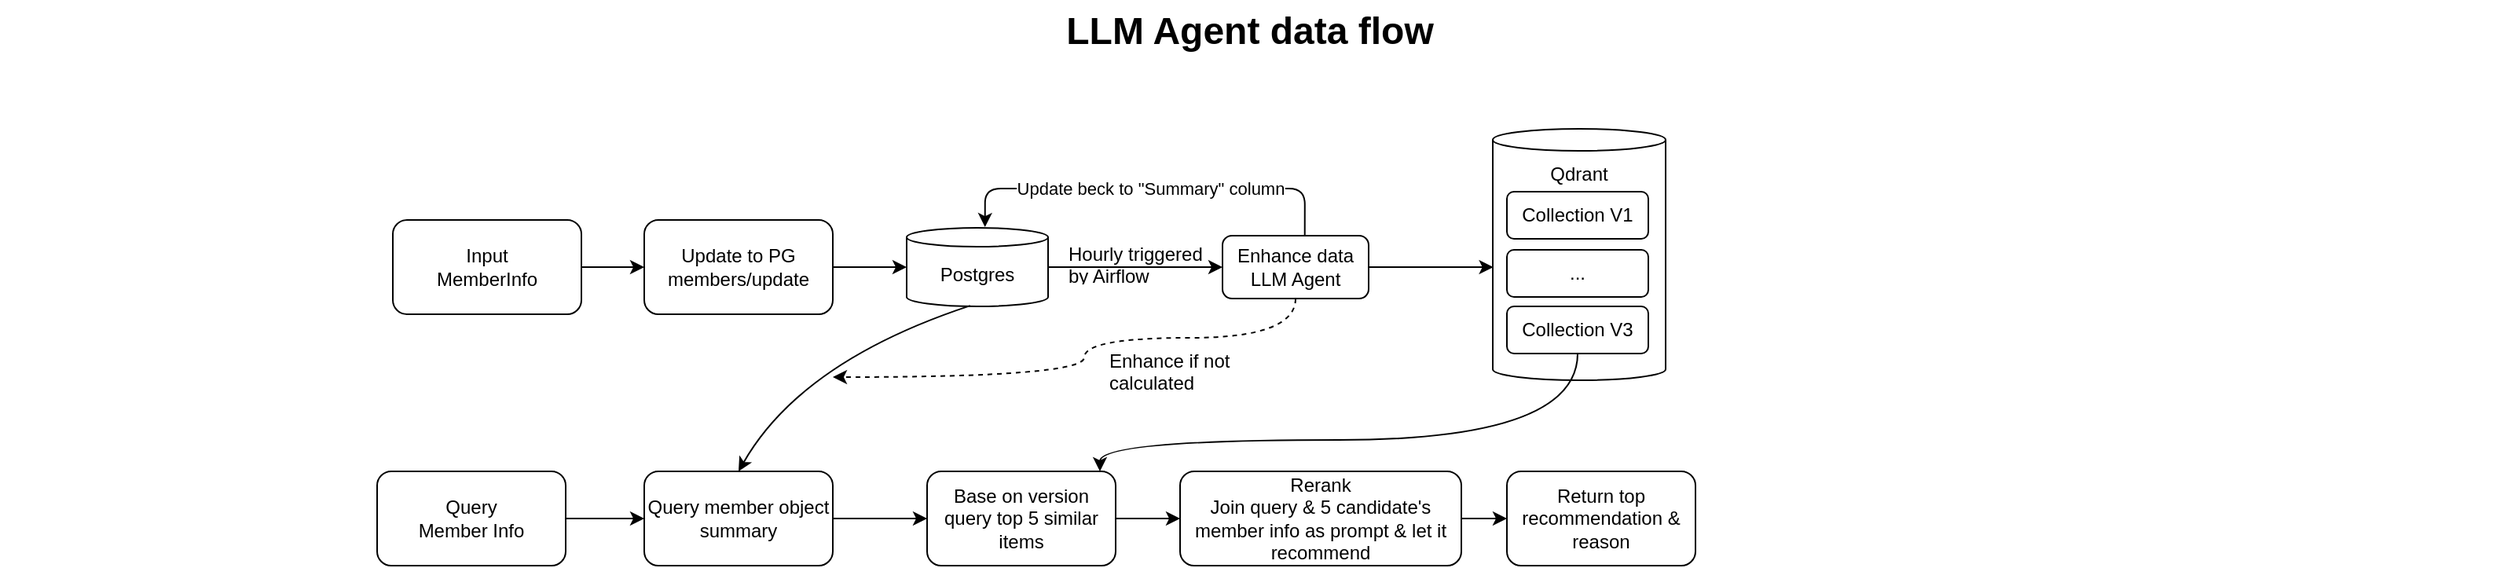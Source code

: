 <mxfile version="24.7.12">
  <diagram name="Page-1" id="74b105a0-9070-1c63-61bc-23e55f88626e">
    <mxGraphModel dx="1137" dy="728" grid="1" gridSize="10" guides="1" tooltips="1" connect="1" arrows="1" fold="1" page="1" pageScale="1.5" pageWidth="1169" pageHeight="826" background="none" math="0" shadow="0">
      <root>
        <mxCell id="0" style=";html=1;" />
        <mxCell id="1" style=";html=1;" parent="0" />
        <mxCell id="10b056a9c633e61c-28" style="edgeStyle=orthogonalEdgeStyle;rounded=0;html=1;endArrow=block;endFill=1;jettySize=auto;orthogonalLoop=1;strokeWidth=2;startArrow=none;startFill=0;" parent="1" source="10b056a9c633e61c-10" edge="1">
          <mxGeometry relative="1" as="geometry">
            <Array as="points">
              <mxPoint x="1267" y="310" />
              <mxPoint x="247" y="310" />
            </Array>
            <mxPoint x="247" y="590" as="targetPoint" />
          </mxGeometry>
        </mxCell>
        <mxCell id="10b056a9c633e61c-29" style="edgeStyle=orthogonalEdgeStyle;rounded=0;html=1;endArrow=block;endFill=1;jettySize=auto;orthogonalLoop=1;fontSize=12;strokeWidth=2;startArrow=none;startFill=0;" parent="1" source="10b056a9c633e61c-15" edge="1">
          <mxGeometry relative="1" as="geometry">
            <Array as="points">
              <mxPoint x="1507" y="310" />
              <mxPoint x="247" y="310" />
            </Array>
            <mxPoint x="247" y="590" as="targetPoint" />
          </mxGeometry>
        </mxCell>
        <mxCell id="10b056a9c633e61c-30" value="LLM Agent data flow" style="text;strokeColor=none;fillColor=none;html=1;fontSize=24;fontStyle=1;verticalAlign=middle;align=center;" parent="1" vertex="1">
          <mxGeometry x="80" y="40" width="1590" height="40" as="geometry" />
        </mxCell>
        <mxCell id="dVDQ1dHZeW1puFKevPLn-4" style="edgeStyle=orthogonalEdgeStyle;rounded=0;orthogonalLoop=1;jettySize=auto;html=1;exitX=1;exitY=0.5;exitDx=0;exitDy=0;entryX=0;entryY=0.5;entryDx=0;entryDy=0;" edge="1" parent="1" source="dVDQ1dHZeW1puFKevPLn-2" target="dVDQ1dHZeW1puFKevPLn-3">
          <mxGeometry relative="1" as="geometry" />
        </mxCell>
        <mxCell id="dVDQ1dHZeW1puFKevPLn-2" value="&lt;div&gt;Input&lt;/div&gt;&lt;div&gt;MemberInfo &lt;/div&gt;" style="rounded=1;whiteSpace=wrap;html=1;" vertex="1" parent="1">
          <mxGeometry x="330" y="180" width="120" height="60" as="geometry" />
        </mxCell>
        <mxCell id="dVDQ1dHZeW1puFKevPLn-6" style="edgeStyle=orthogonalEdgeStyle;rounded=0;orthogonalLoop=1;jettySize=auto;html=1;exitX=1;exitY=0.5;exitDx=0;exitDy=0;" edge="1" parent="1" source="dVDQ1dHZeW1puFKevPLn-3" target="dVDQ1dHZeW1puFKevPLn-7">
          <mxGeometry relative="1" as="geometry">
            <mxPoint x="690" y="210" as="targetPoint" />
          </mxGeometry>
        </mxCell>
        <mxCell id="dVDQ1dHZeW1puFKevPLn-3" value="&lt;div&gt;Update to PG&lt;br&gt;&lt;/div&gt;&lt;div&gt;members/update&lt;/div&gt;" style="rounded=1;whiteSpace=wrap;html=1;" vertex="1" parent="1">
          <mxGeometry x="490" y="180" width="120" height="60" as="geometry" />
        </mxCell>
        <mxCell id="dVDQ1dHZeW1puFKevPLn-32" style="edgeStyle=orthogonalEdgeStyle;rounded=0;orthogonalLoop=1;jettySize=auto;html=1;entryX=0;entryY=0.5;entryDx=0;entryDy=0;" edge="1" parent="1" source="dVDQ1dHZeW1puFKevPLn-7" target="dVDQ1dHZeW1puFKevPLn-31">
          <mxGeometry relative="1" as="geometry" />
        </mxCell>
        <mxCell id="dVDQ1dHZeW1puFKevPLn-7" value="Postgres" style="shape=cylinder3;whiteSpace=wrap;html=1;boundedLbl=1;backgroundOutline=1;size=6;" vertex="1" parent="1">
          <mxGeometry x="657" y="185" width="90" height="50" as="geometry" />
        </mxCell>
        <mxCell id="dVDQ1dHZeW1puFKevPLn-10" value="&lt;div&gt;Qdrant&lt;/div&gt;&lt;div&gt;&lt;br&gt;&lt;/div&gt;&lt;div&gt;&lt;br&gt;&lt;/div&gt;&lt;div&gt;&lt;br&gt;&lt;/div&gt;&lt;div&gt;&lt;br&gt;&lt;/div&gt;&lt;div&gt;&lt;br&gt;&lt;/div&gt;&lt;div&gt;&lt;br&gt;&lt;/div&gt;&lt;div&gt;&lt;br&gt;&lt;/div&gt;&lt;div&gt;&lt;br&gt;&lt;/div&gt;" style="shape=cylinder3;whiteSpace=wrap;html=1;boundedLbl=1;backgroundOutline=1;size=7;" vertex="1" parent="1">
          <mxGeometry x="1030" y="122" width="110" height="160" as="geometry" />
        </mxCell>
        <mxCell id="dVDQ1dHZeW1puFKevPLn-11" value="Collection V1" style="rounded=1;whiteSpace=wrap;html=1;" vertex="1" parent="1">
          <mxGeometry x="1039" y="162" width="90" height="30" as="geometry" />
        </mxCell>
        <mxCell id="dVDQ1dHZeW1puFKevPLn-40" style="edgeStyle=orthogonalEdgeStyle;rounded=0;orthogonalLoop=1;jettySize=auto;html=1;curved=1;" edge="1" parent="1" source="dVDQ1dHZeW1puFKevPLn-12" target="dVDQ1dHZeW1puFKevPLn-37">
          <mxGeometry relative="1" as="geometry">
            <Array as="points">
              <mxPoint x="1084" y="320" />
              <mxPoint x="780" y="320" />
            </Array>
          </mxGeometry>
        </mxCell>
        <mxCell id="dVDQ1dHZeW1puFKevPLn-12" value="Collection V3" style="rounded=1;whiteSpace=wrap;html=1;" vertex="1" parent="1">
          <mxGeometry x="1039" y="235" width="90" height="30" as="geometry" />
        </mxCell>
        <mxCell id="dVDQ1dHZeW1puFKevPLn-13" value="..." style="rounded=1;whiteSpace=wrap;html=1;" vertex="1" parent="1">
          <mxGeometry x="1039" y="199" width="90" height="30" as="geometry" />
        </mxCell>
        <mxCell id="dVDQ1dHZeW1puFKevPLn-22" value="Hourly triggered by Airflow" style="text;strokeColor=none;fillColor=none;align=left;verticalAlign=middle;spacingLeft=4;spacingRight=4;overflow=hidden;points=[[0,0.5],[1,0.5]];portConstraint=eastwest;rotatable=0;whiteSpace=wrap;html=1;" vertex="1" parent="1">
          <mxGeometry x="754" y="192" width="110" height="30" as="geometry" />
        </mxCell>
        <mxCell id="dVDQ1dHZeW1puFKevPLn-27" style="edgeStyle=orthogonalEdgeStyle;rounded=0;orthogonalLoop=1;jettySize=auto;html=1;exitX=1;exitY=0.5;exitDx=0;exitDy=0;entryX=0;entryY=0.5;entryDx=0;entryDy=0;" edge="1" parent="1" source="dVDQ1dHZeW1puFKevPLn-25" target="dVDQ1dHZeW1puFKevPLn-26">
          <mxGeometry relative="1" as="geometry" />
        </mxCell>
        <mxCell id="dVDQ1dHZeW1puFKevPLn-25" value="Query&lt;div&gt;Member Info &lt;/div&gt;" style="rounded=1;whiteSpace=wrap;html=1;" vertex="1" parent="1">
          <mxGeometry x="320" y="340" width="120" height="60" as="geometry" />
        </mxCell>
        <mxCell id="dVDQ1dHZeW1puFKevPLn-38" style="edgeStyle=orthogonalEdgeStyle;rounded=0;orthogonalLoop=1;jettySize=auto;html=1;exitX=1;exitY=0.5;exitDx=0;exitDy=0;" edge="1" parent="1" source="dVDQ1dHZeW1puFKevPLn-26" target="dVDQ1dHZeW1puFKevPLn-37">
          <mxGeometry relative="1" as="geometry" />
        </mxCell>
        <mxCell id="dVDQ1dHZeW1puFKevPLn-26" value="Query member object summary" style="rounded=1;whiteSpace=wrap;html=1;" vertex="1" parent="1">
          <mxGeometry x="490" y="340" width="120" height="60" as="geometry" />
        </mxCell>
        <mxCell id="dVDQ1dHZeW1puFKevPLn-28" value="" style="endArrow=classic;html=1;rounded=0;exitX=0.449;exitY=0.991;exitDx=0;exitDy=0;exitPerimeter=0;curved=1;entryX=0.5;entryY=0;entryDx=0;entryDy=0;" edge="1" parent="1" source="dVDQ1dHZeW1puFKevPLn-7" target="dVDQ1dHZeW1puFKevPLn-26">
          <mxGeometry width="50" height="50" relative="1" as="geometry">
            <mxPoint x="580" y="210" as="sourcePoint" />
            <mxPoint x="550" y="330" as="targetPoint" />
            <Array as="points">
              <mxPoint x="590" y="270" />
            </Array>
          </mxGeometry>
        </mxCell>
        <mxCell id="dVDQ1dHZeW1puFKevPLn-35" style="edgeStyle=orthogonalEdgeStyle;rounded=0;orthogonalLoop=1;jettySize=auto;html=1;exitX=0.5;exitY=1;exitDx=0;exitDy=0;curved=1;dashed=1;" edge="1" parent="1" source="dVDQ1dHZeW1puFKevPLn-31">
          <mxGeometry relative="1" as="geometry">
            <mxPoint x="610" y="280" as="targetPoint" />
            <Array as="points">
              <mxPoint x="904" y="255" />
              <mxPoint x="770" y="280" />
            </Array>
          </mxGeometry>
        </mxCell>
        <mxCell id="dVDQ1dHZeW1puFKevPLn-31" value="Enhance data LLM Agent" style="rounded=1;whiteSpace=wrap;html=1;" vertex="1" parent="1">
          <mxGeometry x="858" y="190" width="93" height="40" as="geometry" />
        </mxCell>
        <mxCell id="dVDQ1dHZeW1puFKevPLn-33" style="edgeStyle=orthogonalEdgeStyle;rounded=0;orthogonalLoop=1;jettySize=auto;html=1;exitX=1;exitY=0.5;exitDx=0;exitDy=0;entryX=0.003;entryY=0.55;entryDx=0;entryDy=0;entryPerimeter=0;" edge="1" parent="1" source="dVDQ1dHZeW1puFKevPLn-31" target="dVDQ1dHZeW1puFKevPLn-10">
          <mxGeometry relative="1" as="geometry" />
        </mxCell>
        <mxCell id="dVDQ1dHZeW1puFKevPLn-34" value="Update beck to &quot;Summary&quot; column" style="edgeStyle=orthogonalEdgeStyle;rounded=1;orthogonalLoop=1;jettySize=auto;html=1;exitX=0.563;exitY=0.01;exitDx=0;exitDy=0;entryX=0.554;entryY=-0.009;entryDx=0;entryDy=0;entryPerimeter=0;exitPerimeter=0;curved=0;" edge="1" parent="1" source="dVDQ1dHZeW1puFKevPLn-31" target="dVDQ1dHZeW1puFKevPLn-7">
          <mxGeometry relative="1" as="geometry">
            <mxPoint x="961" y="220" as="sourcePoint" />
            <mxPoint x="1040" y="220" as="targetPoint" />
            <Array as="points">
              <mxPoint x="910" y="160" />
              <mxPoint x="707" y="160" />
            </Array>
          </mxGeometry>
        </mxCell>
        <mxCell id="dVDQ1dHZeW1puFKevPLn-36" value="Enhance if not calculated" style="text;strokeColor=none;fillColor=none;align=left;verticalAlign=middle;spacingLeft=4;spacingRight=4;overflow=hidden;points=[[0,0.5],[1,0.5]];portConstraint=eastwest;rotatable=0;whiteSpace=wrap;html=1;" vertex="1" parent="1">
          <mxGeometry x="780" y="260" width="110" height="30" as="geometry" />
        </mxCell>
        <mxCell id="dVDQ1dHZeW1puFKevPLn-42" value="" style="edgeStyle=orthogonalEdgeStyle;rounded=0;orthogonalLoop=1;jettySize=auto;html=1;" edge="1" parent="1" source="dVDQ1dHZeW1puFKevPLn-37" target="dVDQ1dHZeW1puFKevPLn-41">
          <mxGeometry relative="1" as="geometry" />
        </mxCell>
        <mxCell id="dVDQ1dHZeW1puFKevPLn-37" value="&lt;div&gt;Base on version query top 5 similar items&lt;/div&gt;" style="rounded=1;whiteSpace=wrap;html=1;" vertex="1" parent="1">
          <mxGeometry x="670" y="340" width="120" height="60" as="geometry" />
        </mxCell>
        <mxCell id="dVDQ1dHZeW1puFKevPLn-45" style="edgeStyle=orthogonalEdgeStyle;rounded=0;orthogonalLoop=1;jettySize=auto;html=1;exitX=1;exitY=0.5;exitDx=0;exitDy=0;entryX=0;entryY=0.5;entryDx=0;entryDy=0;" edge="1" parent="1" source="dVDQ1dHZeW1puFKevPLn-41" target="dVDQ1dHZeW1puFKevPLn-44">
          <mxGeometry relative="1" as="geometry" />
        </mxCell>
        <mxCell id="dVDQ1dHZeW1puFKevPLn-41" value="&lt;div&gt;Rerank&lt;/div&gt;&lt;div&gt;Join query &amp;amp; 5 candidate&#39;s member info as prompt &amp;amp; let it recommend&lt;br&gt;&lt;/div&gt;" style="rounded=1;whiteSpace=wrap;html=1;" vertex="1" parent="1">
          <mxGeometry x="831" y="340" width="179" height="60" as="geometry" />
        </mxCell>
        <mxCell id="dVDQ1dHZeW1puFKevPLn-44" value="Return top recommendation &amp;amp; reason" style="rounded=1;whiteSpace=wrap;html=1;" vertex="1" parent="1">
          <mxGeometry x="1039" y="340" width="120" height="60" as="geometry" />
        </mxCell>
      </root>
    </mxGraphModel>
  </diagram>
</mxfile>
